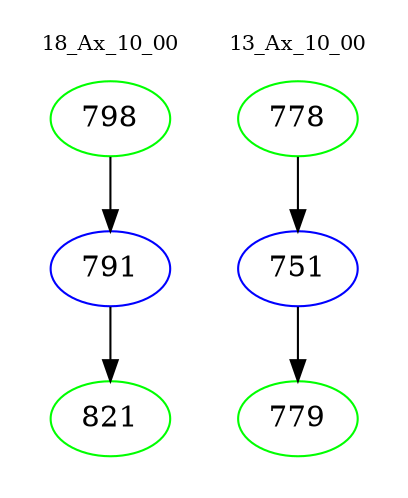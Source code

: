 digraph{
subgraph cluster_0 {
color = white
label = "18_Ax_10_00";
fontsize=10;
T0_798 [label="798", color="green"]
T0_798 -> T0_791 [color="black"]
T0_791 [label="791", color="blue"]
T0_791 -> T0_821 [color="black"]
T0_821 [label="821", color="green"]
}
subgraph cluster_1 {
color = white
label = "13_Ax_10_00";
fontsize=10;
T1_778 [label="778", color="green"]
T1_778 -> T1_751 [color="black"]
T1_751 [label="751", color="blue"]
T1_751 -> T1_779 [color="black"]
T1_779 [label="779", color="green"]
}
}
